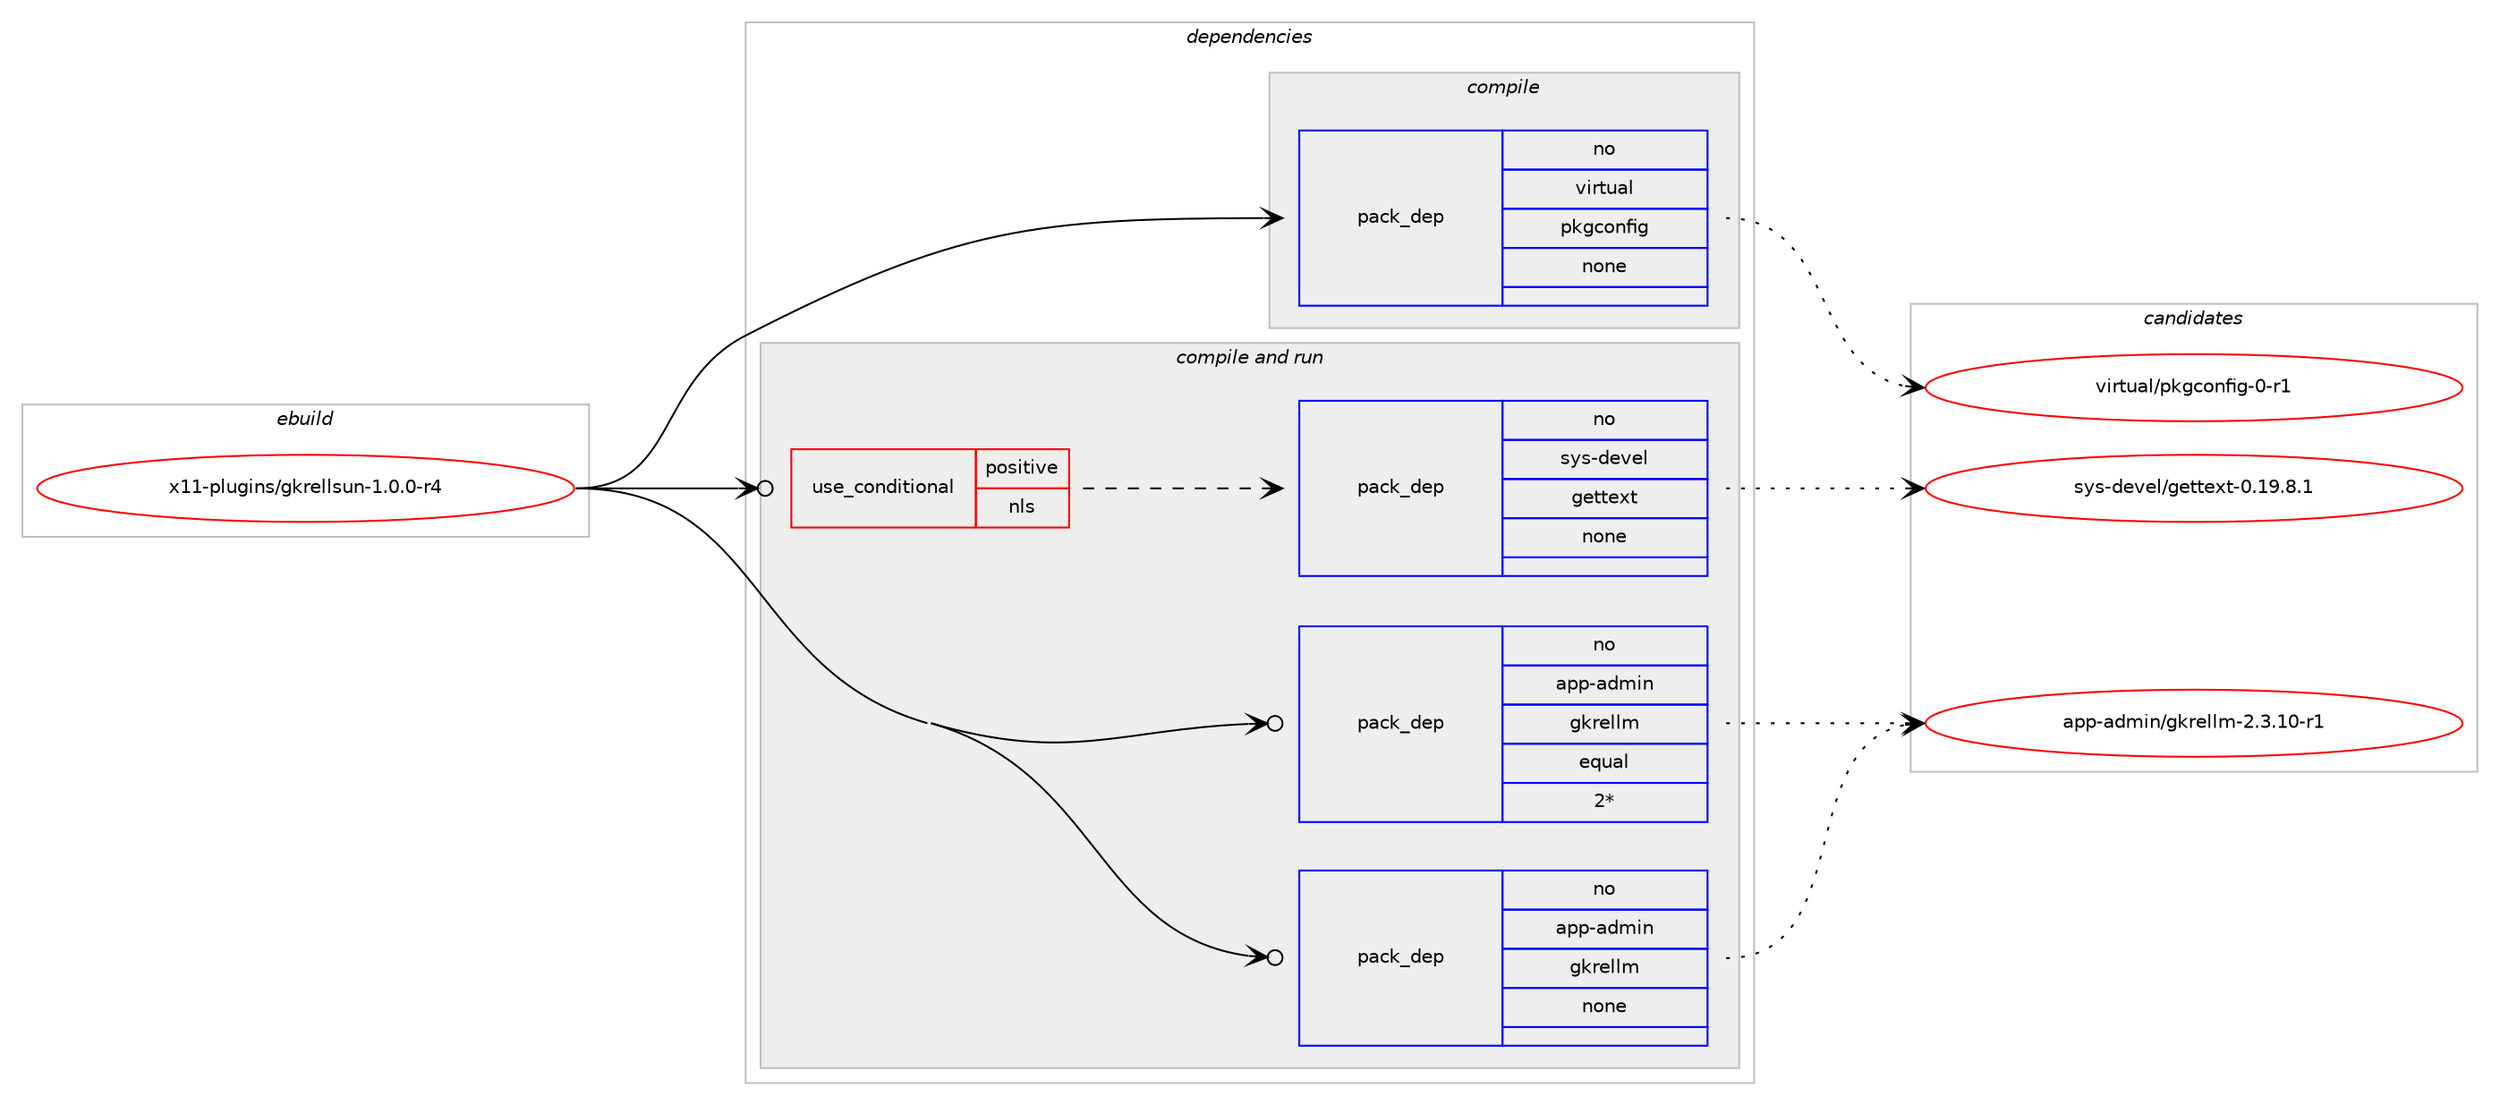 digraph prolog {

# *************
# Graph options
# *************

newrank=true;
concentrate=true;
compound=true;
graph [rankdir=LR,fontname=Helvetica,fontsize=10,ranksep=1.5];#, ranksep=2.5, nodesep=0.2];
edge  [arrowhead=vee];
node  [fontname=Helvetica,fontsize=10];

# **********
# The ebuild
# **********

subgraph cluster_leftcol {
color=gray;
rank=same;
label=<<i>ebuild</i>>;
id [label="x11-plugins/gkrellsun-1.0.0-r4", color=red, width=4, href="../x11-plugins/gkrellsun-1.0.0-r4.svg"];
}

# ****************
# The dependencies
# ****************

subgraph cluster_midcol {
color=gray;
label=<<i>dependencies</i>>;
subgraph cluster_compile {
fillcolor="#eeeeee";
style=filled;
label=<<i>compile</i>>;
subgraph pack392957 {
dependency526407 [label=<<TABLE BORDER="0" CELLBORDER="1" CELLSPACING="0" CELLPADDING="4" WIDTH="220"><TR><TD ROWSPAN="6" CELLPADDING="30">pack_dep</TD></TR><TR><TD WIDTH="110">no</TD></TR><TR><TD>virtual</TD></TR><TR><TD>pkgconfig</TD></TR><TR><TD>none</TD></TR><TR><TD></TD></TR></TABLE>>, shape=none, color=blue];
}
id:e -> dependency526407:w [weight=20,style="solid",arrowhead="vee"];
}
subgraph cluster_compileandrun {
fillcolor="#eeeeee";
style=filled;
label=<<i>compile and run</i>>;
subgraph cond123530 {
dependency526408 [label=<<TABLE BORDER="0" CELLBORDER="1" CELLSPACING="0" CELLPADDING="4"><TR><TD ROWSPAN="3" CELLPADDING="10">use_conditional</TD></TR><TR><TD>positive</TD></TR><TR><TD>nls</TD></TR></TABLE>>, shape=none, color=red];
subgraph pack392958 {
dependency526409 [label=<<TABLE BORDER="0" CELLBORDER="1" CELLSPACING="0" CELLPADDING="4" WIDTH="220"><TR><TD ROWSPAN="6" CELLPADDING="30">pack_dep</TD></TR><TR><TD WIDTH="110">no</TD></TR><TR><TD>sys-devel</TD></TR><TR><TD>gettext</TD></TR><TR><TD>none</TD></TR><TR><TD></TD></TR></TABLE>>, shape=none, color=blue];
}
dependency526408:e -> dependency526409:w [weight=20,style="dashed",arrowhead="vee"];
}
id:e -> dependency526408:w [weight=20,style="solid",arrowhead="odotvee"];
subgraph pack392959 {
dependency526410 [label=<<TABLE BORDER="0" CELLBORDER="1" CELLSPACING="0" CELLPADDING="4" WIDTH="220"><TR><TD ROWSPAN="6" CELLPADDING="30">pack_dep</TD></TR><TR><TD WIDTH="110">no</TD></TR><TR><TD>app-admin</TD></TR><TR><TD>gkrellm</TD></TR><TR><TD>equal</TD></TR><TR><TD>2*</TD></TR></TABLE>>, shape=none, color=blue];
}
id:e -> dependency526410:w [weight=20,style="solid",arrowhead="odotvee"];
subgraph pack392960 {
dependency526411 [label=<<TABLE BORDER="0" CELLBORDER="1" CELLSPACING="0" CELLPADDING="4" WIDTH="220"><TR><TD ROWSPAN="6" CELLPADDING="30">pack_dep</TD></TR><TR><TD WIDTH="110">no</TD></TR><TR><TD>app-admin</TD></TR><TR><TD>gkrellm</TD></TR><TR><TD>none</TD></TR><TR><TD></TD></TR></TABLE>>, shape=none, color=blue];
}
id:e -> dependency526411:w [weight=20,style="solid",arrowhead="odotvee"];
}
subgraph cluster_run {
fillcolor="#eeeeee";
style=filled;
label=<<i>run</i>>;
}
}

# **************
# The candidates
# **************

subgraph cluster_choices {
rank=same;
color=gray;
label=<<i>candidates</i>>;

subgraph choice392957 {
color=black;
nodesep=1;
choice11810511411611797108471121071039911111010210510345484511449 [label="virtual/pkgconfig-0-r1", color=red, width=4,href="../virtual/pkgconfig-0-r1.svg"];
dependency526407:e -> choice11810511411611797108471121071039911111010210510345484511449:w [style=dotted,weight="100"];
}
subgraph choice392958 {
color=black;
nodesep=1;
choice1151211154510010111810110847103101116116101120116454846495746564649 [label="sys-devel/gettext-0.19.8.1", color=red, width=4,href="../sys-devel/gettext-0.19.8.1.svg"];
dependency526409:e -> choice1151211154510010111810110847103101116116101120116454846495746564649:w [style=dotted,weight="100"];
}
subgraph choice392959 {
color=black;
nodesep=1;
choice97112112459710010910511047103107114101108108109455046514649484511449 [label="app-admin/gkrellm-2.3.10-r1", color=red, width=4,href="../app-admin/gkrellm-2.3.10-r1.svg"];
dependency526410:e -> choice97112112459710010910511047103107114101108108109455046514649484511449:w [style=dotted,weight="100"];
}
subgraph choice392960 {
color=black;
nodesep=1;
choice97112112459710010910511047103107114101108108109455046514649484511449 [label="app-admin/gkrellm-2.3.10-r1", color=red, width=4,href="../app-admin/gkrellm-2.3.10-r1.svg"];
dependency526411:e -> choice97112112459710010910511047103107114101108108109455046514649484511449:w [style=dotted,weight="100"];
}
}

}
